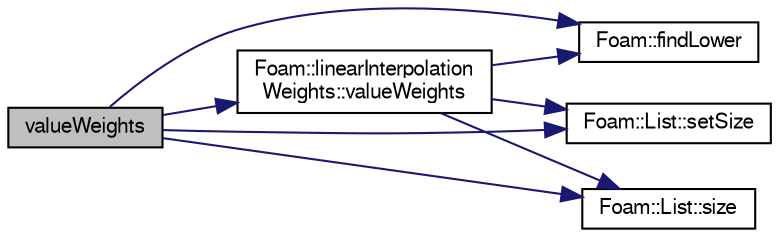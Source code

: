 digraph "valueWeights"
{
  bgcolor="transparent";
  edge [fontname="FreeSans",fontsize="10",labelfontname="FreeSans",labelfontsize="10"];
  node [fontname="FreeSans",fontsize="10",shape=record];
  rankdir="LR";
  Node21 [label="valueWeights",height=0.2,width=0.4,color="black", fillcolor="grey75", style="filled", fontcolor="black"];
  Node21 -> Node22 [color="midnightblue",fontsize="10",style="solid",fontname="FreeSans"];
  Node22 [label="Foam::findLower",height=0.2,width=0.4,color="black",URL="$a21124.html#a3e7bb0d50f5b31a0dbbf2a6db45a23d9",tooltip="Find last element < given value in sorted list and return index,. "];
  Node21 -> Node23 [color="midnightblue",fontsize="10",style="solid",fontname="FreeSans"];
  Node23 [label="Foam::List::setSize",height=0.2,width=0.4,color="black",URL="$a25694.html#aedb985ffeaf1bdbfeccc2a8730405703",tooltip="Reset size of List. "];
  Node21 -> Node24 [color="midnightblue",fontsize="10",style="solid",fontname="FreeSans"];
  Node24 [label="Foam::List::size",height=0.2,width=0.4,color="black",URL="$a25694.html#a8a5f6fa29bd4b500caf186f60245b384",tooltip="Override size to be inconsistent with allocated storage. "];
  Node21 -> Node25 [color="midnightblue",fontsize="10",style="solid",fontname="FreeSans"];
  Node25 [label="Foam::linearInterpolation\lWeights::valueWeights",height=0.2,width=0.4,color="black",URL="$a26754.html#af5a583ed770fba7cf1e0c968f80ac48e",tooltip="Calculate weights and indices to calculate t from samples. "];
  Node25 -> Node22 [color="midnightblue",fontsize="10",style="solid",fontname="FreeSans"];
  Node25 -> Node23 [color="midnightblue",fontsize="10",style="solid",fontname="FreeSans"];
  Node25 -> Node24 [color="midnightblue",fontsize="10",style="solid",fontname="FreeSans"];
}
